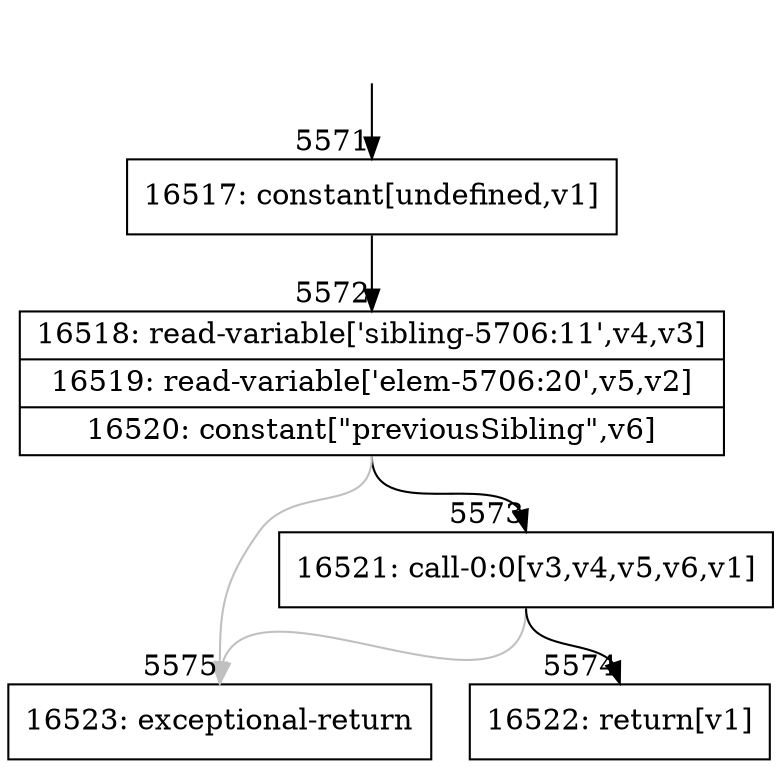digraph {
rankdir="TD"
BB_entry354[shape=none,label=""];
BB_entry354 -> BB5571 [tailport=s, headport=n, headlabel="    5571"]
BB5571 [shape=record label="{16517: constant[undefined,v1]}" ] 
BB5571 -> BB5572 [tailport=s, headport=n, headlabel="      5572"]
BB5572 [shape=record label="{16518: read-variable['sibling-5706:11',v4,v3]|16519: read-variable['elem-5706:20',v5,v2]|16520: constant[\"previousSibling\",v6]}" ] 
BB5572 -> BB5573 [tailport=s, headport=n, headlabel="      5573"]
BB5572 -> BB5575 [tailport=s, headport=n, color=gray, headlabel="      5575"]
BB5573 [shape=record label="{16521: call-0:0[v3,v4,v5,v6,v1]}" ] 
BB5573 -> BB5574 [tailport=s, headport=n, headlabel="      5574"]
BB5573 -> BB5575 [tailport=s, headport=n, color=gray]
BB5574 [shape=record label="{16522: return[v1]}" ] 
BB5575 [shape=record label="{16523: exceptional-return}" ] 
}
